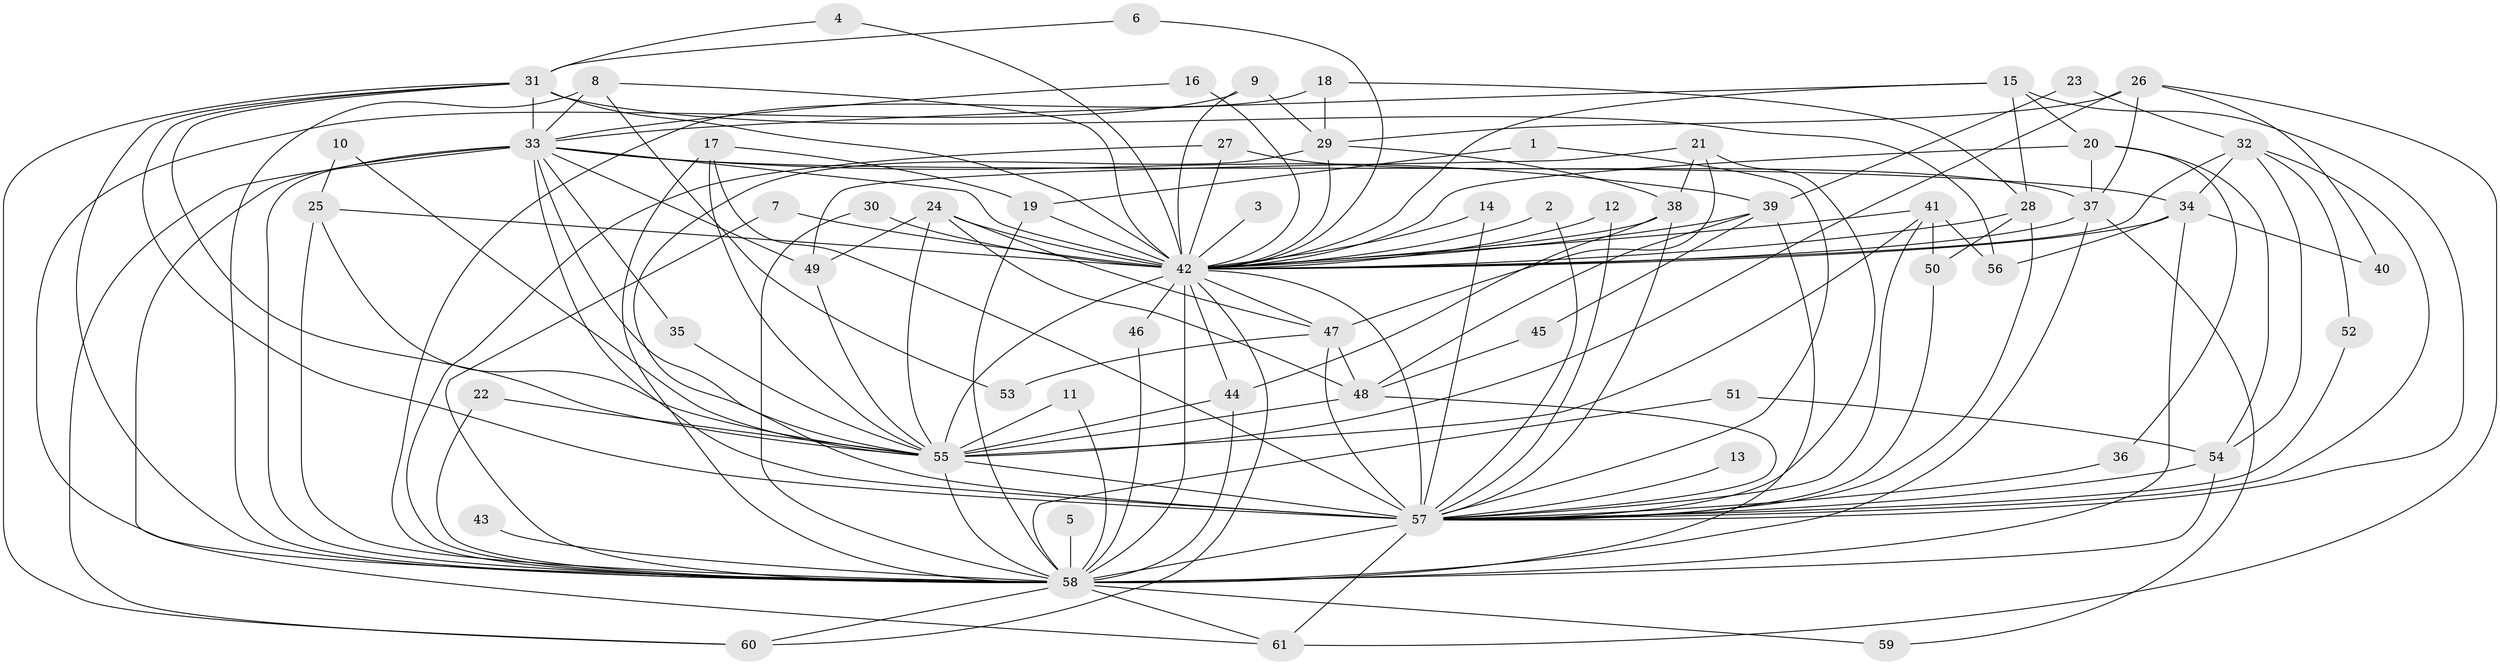 // original degree distribution, {24: 0.008264462809917356, 25: 0.008264462809917356, 19: 0.01652892561983471, 29: 0.01652892561983471, 17: 0.008264462809917356, 16: 0.008264462809917356, 26: 0.008264462809917356, 14: 0.008264462809917356, 5: 0.06611570247933884, 6: 0.03305785123966942, 4: 0.0743801652892562, 3: 0.256198347107438, 2: 0.4793388429752066, 7: 0.008264462809917356}
// Generated by graph-tools (version 1.1) at 2025/49/03/09/25 03:49:33]
// undirected, 61 vertices, 154 edges
graph export_dot {
graph [start="1"]
  node [color=gray90,style=filled];
  1;
  2;
  3;
  4;
  5;
  6;
  7;
  8;
  9;
  10;
  11;
  12;
  13;
  14;
  15;
  16;
  17;
  18;
  19;
  20;
  21;
  22;
  23;
  24;
  25;
  26;
  27;
  28;
  29;
  30;
  31;
  32;
  33;
  34;
  35;
  36;
  37;
  38;
  39;
  40;
  41;
  42;
  43;
  44;
  45;
  46;
  47;
  48;
  49;
  50;
  51;
  52;
  53;
  54;
  55;
  56;
  57;
  58;
  59;
  60;
  61;
  1 -- 19 [weight=1.0];
  1 -- 57 [weight=1.0];
  2 -- 42 [weight=1.0];
  2 -- 57 [weight=1.0];
  3 -- 42 [weight=2.0];
  4 -- 31 [weight=1.0];
  4 -- 42 [weight=1.0];
  5 -- 58 [weight=2.0];
  6 -- 31 [weight=1.0];
  6 -- 42 [weight=1.0];
  7 -- 42 [weight=1.0];
  7 -- 58 [weight=1.0];
  8 -- 33 [weight=1.0];
  8 -- 42 [weight=1.0];
  8 -- 53 [weight=1.0];
  8 -- 58 [weight=1.0];
  9 -- 29 [weight=1.0];
  9 -- 42 [weight=1.0];
  9 -- 58 [weight=1.0];
  10 -- 25 [weight=1.0];
  10 -- 55 [weight=1.0];
  11 -- 55 [weight=1.0];
  11 -- 58 [weight=1.0];
  12 -- 42 [weight=1.0];
  12 -- 57 [weight=1.0];
  13 -- 57 [weight=2.0];
  14 -- 42 [weight=1.0];
  14 -- 57 [weight=1.0];
  15 -- 20 [weight=1.0];
  15 -- 28 [weight=1.0];
  15 -- 33 [weight=1.0];
  15 -- 42 [weight=1.0];
  15 -- 57 [weight=1.0];
  16 -- 33 [weight=1.0];
  16 -- 42 [weight=1.0];
  17 -- 19 [weight=1.0];
  17 -- 55 [weight=1.0];
  17 -- 57 [weight=1.0];
  17 -- 58 [weight=1.0];
  18 -- 28 [weight=1.0];
  18 -- 29 [weight=1.0];
  18 -- 58 [weight=1.0];
  19 -- 42 [weight=2.0];
  19 -- 58 [weight=1.0];
  20 -- 36 [weight=1.0];
  20 -- 37 [weight=1.0];
  20 -- 42 [weight=1.0];
  20 -- 54 [weight=1.0];
  21 -- 38 [weight=1.0];
  21 -- 47 [weight=1.0];
  21 -- 49 [weight=1.0];
  21 -- 57 [weight=1.0];
  22 -- 55 [weight=1.0];
  22 -- 58 [weight=1.0];
  23 -- 32 [weight=1.0];
  23 -- 39 [weight=1.0];
  24 -- 42 [weight=1.0];
  24 -- 47 [weight=1.0];
  24 -- 48 [weight=1.0];
  24 -- 49 [weight=1.0];
  24 -- 55 [weight=1.0];
  25 -- 42 [weight=1.0];
  25 -- 55 [weight=1.0];
  25 -- 58 [weight=1.0];
  26 -- 29 [weight=1.0];
  26 -- 37 [weight=1.0];
  26 -- 40 [weight=1.0];
  26 -- 55 [weight=1.0];
  26 -- 61 [weight=1.0];
  27 -- 37 [weight=1.0];
  27 -- 42 [weight=1.0];
  27 -- 58 [weight=1.0];
  28 -- 42 [weight=1.0];
  28 -- 50 [weight=1.0];
  28 -- 57 [weight=1.0];
  29 -- 38 [weight=2.0];
  29 -- 42 [weight=1.0];
  29 -- 57 [weight=1.0];
  30 -- 42 [weight=1.0];
  30 -- 58 [weight=1.0];
  31 -- 33 [weight=1.0];
  31 -- 42 [weight=4.0];
  31 -- 55 [weight=1.0];
  31 -- 56 [weight=1.0];
  31 -- 57 [weight=2.0];
  31 -- 58 [weight=2.0];
  31 -- 60 [weight=1.0];
  32 -- 34 [weight=1.0];
  32 -- 42 [weight=1.0];
  32 -- 52 [weight=1.0];
  32 -- 54 [weight=1.0];
  32 -- 57 [weight=1.0];
  33 -- 34 [weight=1.0];
  33 -- 35 [weight=1.0];
  33 -- 39 [weight=1.0];
  33 -- 42 [weight=3.0];
  33 -- 49 [weight=1.0];
  33 -- 55 [weight=1.0];
  33 -- 57 [weight=2.0];
  33 -- 58 [weight=3.0];
  33 -- 60 [weight=1.0];
  33 -- 61 [weight=1.0];
  34 -- 40 [weight=1.0];
  34 -- 42 [weight=1.0];
  34 -- 56 [weight=1.0];
  34 -- 58 [weight=1.0];
  35 -- 55 [weight=1.0];
  36 -- 57 [weight=2.0];
  37 -- 42 [weight=1.0];
  37 -- 58 [weight=1.0];
  37 -- 59 [weight=1.0];
  38 -- 42 [weight=1.0];
  38 -- 44 [weight=1.0];
  38 -- 57 [weight=2.0];
  39 -- 42 [weight=1.0];
  39 -- 45 [weight=1.0];
  39 -- 48 [weight=1.0];
  39 -- 58 [weight=2.0];
  41 -- 42 [weight=1.0];
  41 -- 50 [weight=1.0];
  41 -- 55 [weight=1.0];
  41 -- 56 [weight=1.0];
  41 -- 57 [weight=2.0];
  42 -- 44 [weight=1.0];
  42 -- 46 [weight=2.0];
  42 -- 47 [weight=1.0];
  42 -- 55 [weight=4.0];
  42 -- 57 [weight=6.0];
  42 -- 58 [weight=6.0];
  42 -- 60 [weight=1.0];
  43 -- 58 [weight=1.0];
  44 -- 55 [weight=1.0];
  44 -- 58 [weight=1.0];
  45 -- 48 [weight=1.0];
  46 -- 58 [weight=1.0];
  47 -- 48 [weight=1.0];
  47 -- 53 [weight=1.0];
  47 -- 57 [weight=1.0];
  48 -- 55 [weight=2.0];
  48 -- 57 [weight=1.0];
  49 -- 55 [weight=1.0];
  50 -- 57 [weight=1.0];
  51 -- 54 [weight=1.0];
  51 -- 58 [weight=1.0];
  52 -- 57 [weight=1.0];
  54 -- 57 [weight=1.0];
  54 -- 58 [weight=2.0];
  55 -- 57 [weight=2.0];
  55 -- 58 [weight=2.0];
  57 -- 58 [weight=4.0];
  57 -- 61 [weight=1.0];
  58 -- 59 [weight=1.0];
  58 -- 60 [weight=1.0];
  58 -- 61 [weight=1.0];
}
